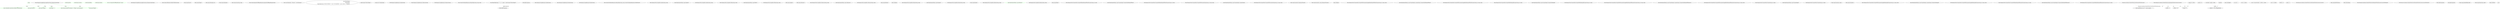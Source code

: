 digraph  {
d1 [cluster="Humanizer.CasingExtensions.ApplyCase(string, Humanizer.LetterCasing)", color=green, community=0, label=casing, prediction=0, span="19-19"];
d0 [cluster="Humanizer.CasingExtensions.ApplyCase(string, Humanizer.LetterCasing)", label="Entry Humanizer.CasingExtensions.ApplyCase(string, Humanizer.LetterCasing)", span="17-17"];
d2 [cluster="Humanizer.CasingExtensions.ApplyCase(string, Humanizer.LetterCasing)", color=green, community=0, label="LetterCasing.Title", prediction=1, span="21-21"];
d4 [cluster="Humanizer.CasingExtensions.ApplyCase(string, Humanizer.LetterCasing)", color=green, community=0, label="LetterCasing.LowerCase", prediction=2, span="24-24"];
d6 [cluster="Humanizer.CasingExtensions.ApplyCase(string, Humanizer.LetterCasing)", color=green, community=0, label="LetterCasing.AllCaps", prediction=3, span="27-27"];
d8 [cluster="Humanizer.CasingExtensions.ApplyCase(string, Humanizer.LetterCasing)", color=green, community=0, label="LetterCasing.Sentence", prediction=4, span="30-30"];
d12 [cluster="Humanizer.CasingExtensions.ApplyCase(string, Humanizer.LetterCasing)", color=green, community=0, label="throw new ArgumentOutOfRangeException(''casing'');", prediction=5, span="37-37"];
d3 [cluster="Humanizer.CasingExtensions.ApplyCase(string, Humanizer.LetterCasing)", color=green, community=0, label="return CultureInfo.CurrentCulture.TextInfo.ToTitleCase(input);", prediction=6, span="22-22"];
d13 [cluster="Humanizer.CasingExtensions.ApplyCase(string, Humanizer.LetterCasing)", label="Exit Humanizer.CasingExtensions.ApplyCase(string, Humanizer.LetterCasing)", span="17-17"];
d14 [cluster="System.Globalization.TextInfo.ToTitleCase(string)", label="Entry System.Globalization.TextInfo.ToTitleCase(string)", span="0-0"];
d5 [cluster="Humanizer.CasingExtensions.ApplyCase(string, Humanizer.LetterCasing)", color=green, community=0, label="return input.ToLower();", prediction=6, span="25-25"];
d15 [cluster="string.ToLower()", label="Entry string.ToLower()", span="0-0"];
d7 [cluster="Humanizer.CasingExtensions.ApplyCase(string, Humanizer.LetterCasing)", color=green, community=0, label="return input.ToUpper();", prediction=6, span="28-28"];
d16 [cluster="string.ToUpper()", label="Entry string.ToUpper()", span="0-0"];
d9 [cluster="Humanizer.CasingExtensions.ApplyCase(string, Humanizer.LetterCasing)", color=green, community=0, label="input.Length >= 1", prediction=6, span="31-31"];
d10 [cluster="Humanizer.CasingExtensions.ApplyCase(string, Humanizer.LetterCasing)", color=green, community=0, label="return String.Concat(input.Substring(0, 1).ToUpper(), input.Substring(1));", prediction=6, span="32-32"];
d11 [cluster="Humanizer.CasingExtensions.ApplyCase(string, Humanizer.LetterCasing)", color=green, community=0, label="return input.ToUpper();", prediction=6, span="34-34"];
d17 [cluster="string.Substring(int, int)", label="Entry string.Substring(int, int)", span="0-0"];
d18 [cluster="string.Substring(int)", label="Entry string.Substring(int)", span="0-0"];
d19 [cluster="string.Concat(string, string)", label="Entry string.Concat(string, string)", span="0-0"];
d20 [cluster="System.ArgumentOutOfRangeException.ArgumentOutOfRangeException(string)", label="Entry System.ArgumentOutOfRangeException.ArgumentOutOfRangeException(string)", span="0-0"];
d34 [cluster="Humanizer.CasingExtensions.Camelize(string)", label="return word.Substring(0, 1).ToLower() + word.Substring(1);", span="69-69"];
d37 [cluster="Humanizer.CasingExtensions.Underscore(string)", label="return Regex.Replace(\r\n                Regex.Replace(\r\n                    Regex.Replace(input, @''([A-Z]+)([A-Z][a-z])'', ''$1_$2''), @''([a-z\d])([A-Z])'', ''$1_$2''), @''[-\s]'', ''_'').ToLower();", span="79-81"];
d30 [cluster="lambda expression", label="match.Groups[1].Value.ToUpper()", span="58-58"];
d33 [cluster="Humanizer.CasingExtensions.Camelize(string)", label="string word = Pascalize(input)", span="68-68"];
d35 [cluster="Humanizer.CasingExtensions.Camelize(string)", label="Exit Humanizer.CasingExtensions.Camelize(string)", span="66-66"];
d36 [cluster="Humanizer.CasingExtensions.Underscore(string)", label="Entry Humanizer.CasingExtensions.Underscore(string)", span="77-77"];
d38 [cluster="Humanizer.CasingExtensions.Underscore(string)", label="Exit Humanizer.CasingExtensions.Underscore(string)", span="77-77"];
d39 [cluster="System.Text.RegularExpressions.Regex.Replace(string, string, string)", label="Entry System.Text.RegularExpressions.Regex.Replace(string, string, string)", span="0-0"];
d29 [cluster="lambda expression", label="Entry lambda expression", span="58-58"];
d31 [cluster="lambda expression", label="Exit lambda expression", span="58-58"];
d32 [cluster="Humanizer.CasingExtensions.Camelize(string)", label="Entry Humanizer.CasingExtensions.Camelize(string)", span="66-66"];
d25 [cluster="Humanizer.CasingExtensions.Pascalize(string)", label="Entry Humanizer.CasingExtensions.Pascalize(string)", span="56-56"];
d26 [cluster="Humanizer.CasingExtensions.Pascalize(string)", label="return Regex.Replace(input, ''(?:^|_)(.)'', match => match.Groups[1].Value.ToUpper());", span="58-58"];
d27 [cluster="Humanizer.CasingExtensions.Pascalize(string)", label="Exit Humanizer.CasingExtensions.Pascalize(string)", span="56-56"];
d28 [cluster="System.Text.RegularExpressions.Regex.Replace(string, string, System.Text.RegularExpressions.MatchEvaluator)", label="Entry System.Text.RegularExpressions.Regex.Replace(string, string, System.Text.RegularExpressions.MatchEvaluator)", span="0-0"];
m0_9 [cluster="Humanizer.Tests.CasingTests.Camelize(string, string)", file="CasingTests.cs", label="Entry Humanizer.Tests.CasingTests.Camelize(string, string)", span="40-40"];
m0_10 [cluster="Humanizer.Tests.CasingTests.Camelize(string, string)", file="CasingTests.cs", label="Assert.Equal(expectedOutput, input.Camelize())", span="42-42"];
m0_11 [cluster="Humanizer.Tests.CasingTests.Camelize(string, string)", file="CasingTests.cs", label="Exit Humanizer.Tests.CasingTests.Camelize(string, string)", span="40-40"];
m0_13 [cluster="Humanizer.Tests.CasingTests.Titleize(string, string)", file="CasingTests.cs", label="Entry Humanizer.Tests.CasingTests.Titleize(string, string)", span="53-53"];
m0_14 [cluster="Humanizer.Tests.CasingTests.Titleize(string, string)", file="CasingTests.cs", label="Assert.Equal(expectedOuput, input.Titleize())", span="55-55"];
m0_15 [cluster="Humanizer.Tests.CasingTests.Titleize(string, string)", file="CasingTests.cs", label="Exit Humanizer.Tests.CasingTests.Titleize(string, string)", span="53-53"];
m0_12 [cluster="string.Camelize()", file="CasingTests.cs", label="Entry string.Camelize()", span="66-66"];
m0_20 [cluster="string.Underscore()", file="CasingTests.cs", label="Entry string.Underscore()", span="77-77"];
m0_17 [cluster="Humanizer.Tests.CasingTests.Underscore(string, string)", file="CasingTests.cs", label="Entry Humanizer.Tests.CasingTests.Underscore(string, string)", span="64-64"];
m0_18 [cluster="Humanizer.Tests.CasingTests.Underscore(string, string)", file="CasingTests.cs", label="Assert.Equal(expectedOuput, input.Underscore())", span="66-66"];
m0_19 [cluster="Humanizer.Tests.CasingTests.Underscore(string, string)", file="CasingTests.cs", label="Exit Humanizer.Tests.CasingTests.Underscore(string, string)", span="64-64"];
m0_3 [cluster="string.Dasherize()", file="CasingTests.cs", label="Entry string.Dasherize()", span="89-89"];
m0_4 [cluster="Unk.Equal", file="CasingTests.cs", label="Entry Unk.Equal", span=""];
m0_5 [cluster="Humanizer.Tests.CasingTests.Pascalize(string, string)", file="CasingTests.cs", label="Entry Humanizer.Tests.CasingTests.Pascalize(string, string)", span="26-26"];
m0_6 [cluster="Humanizer.Tests.CasingTests.Pascalize(string, string)", file="CasingTests.cs", label="Assert.Equal(expectedOutput, input.Pascalize())", span="28-28"];
m0_7 [cluster="Humanizer.Tests.CasingTests.Pascalize(string, string)", file="CasingTests.cs", label="Exit Humanizer.Tests.CasingTests.Pascalize(string, string)", span="26-26"];
m0_8 [cluster="string.Pascalize()", file="CasingTests.cs", label="Entry string.Pascalize()", span="56-56"];
m0_0 [cluster="Humanizer.Tests.CasingTests.Dasherize(string, string)", file="CasingTests.cs", label="Entry Humanizer.Tests.CasingTests.Dasherize(string, string)", span="13-13"];
m0_1 [cluster="Humanizer.Tests.CasingTests.Dasherize(string, string)", color=green, community=0, file="CasingTests.cs", label="Assert.Equal(expectedOutput, input.Dasherize())", prediction=12, span="15-15"];
m0_2 [cluster="Humanizer.Tests.CasingTests.Dasherize(string, string)", file="CasingTests.cs", label="Exit Humanizer.Tests.CasingTests.Dasherize(string, string)", span="13-13"];
m0_16 [cluster="string.Titleize()", file="CasingTests.cs", label="Entry string.Titleize()", span="46-46"];
m1_12 [cluster="Humanizer.Tests.TruncatorTests.TruncateWithFixedNumberOfWordsTruncator(string, int, string)", file="InflectorExtensions.cs", label="Entry Humanizer.Tests.TruncatorTests.TruncateWithFixedNumberOfWordsTruncator(string, int, string)", span="51-51"];
m1_13 [cluster="Humanizer.Tests.TruncatorTests.TruncateWithFixedNumberOfWordsTruncator(string, int, string)", file="InflectorExtensions.cs", label="Assert.Equal(expectedOutput, input.Truncate(length, Truncator.FixedNumberOfWords))", span="53-53"];
m1_14 [cluster="Humanizer.Tests.TruncatorTests.TruncateWithFixedNumberOfWordsTruncator(string, int, string)", file="InflectorExtensions.cs", label="Exit Humanizer.Tests.TruncatorTests.TruncateWithFixedNumberOfWordsTruncator(string, int, string)", span="51-51"];
m1_15 [cluster="Humanizer.Tests.TruncatorTests.TruncateWithTruncationString(string, int, string, string)", file="InflectorExtensions.cs", label="Entry Humanizer.Tests.TruncatorTests.TruncateWithTruncationString(string, int, string, string)", span="65-65"];
m1_16 [cluster="Humanizer.Tests.TruncatorTests.TruncateWithTruncationString(string, int, string, string)", file="InflectorExtensions.cs", label="Assert.Equal(expectedOutput, input.Truncate(length, truncationString))", span="67-67"];
m1_17 [cluster="Humanizer.Tests.TruncatorTests.TruncateWithTruncationString(string, int, string, string)", file="InflectorExtensions.cs", label="Exit Humanizer.Tests.TruncatorTests.TruncateWithTruncationString(string, int, string, string)", span="65-65"];
m1_8 [cluster="string.Truncate(int, Humanizer.ITruncator)", file="InflectorExtensions.cs", label="Entry string.Truncate(int, Humanizer.ITruncator)", span="27-27"];
m1_22 [cluster="string.Truncate(int, string, Humanizer.ITruncator)", file="InflectorExtensions.cs", label="Entry string.Truncate(int, string, Humanizer.ITruncator)", span="52-52"];
m1_4 [cluster="Unk.Equal", file="InflectorExtensions.cs", label="Entry Unk.Equal", span=""];
m1_26 [cluster="Humanizer.Tests.TruncatorTests.TruncateWithTruncationStringAndFixedNumberOfWordsTruncator(string, int, string, string)", file="InflectorExtensions.cs", label="Entry Humanizer.Tests.TruncatorTests.TruncateWithTruncationStringAndFixedNumberOfWordsTruncator(string, int, string, string)", span="110-110"];
m1_27 [cluster="Humanizer.Tests.TruncatorTests.TruncateWithTruncationStringAndFixedNumberOfWordsTruncator(string, int, string, string)", file="InflectorExtensions.cs", label="Assert.Equal(expectedOutput, input.Truncate(length, truncationString, Truncator.FixedNumberOfWords))", span="112-112"];
m1_28 [cluster="Humanizer.Tests.TruncatorTests.TruncateWithTruncationStringAndFixedNumberOfWordsTruncator(string, int, string, string)", file="InflectorExtensions.cs", label="Exit Humanizer.Tests.TruncatorTests.TruncateWithTruncationStringAndFixedNumberOfWordsTruncator(string, int, string, string)", span="110-110"];
m1_5 [cluster="Humanizer.Tests.TruncatorTests.TruncateWithFixedLengthTruncator(string, int, string)", file="InflectorExtensions.cs", label="Entry Humanizer.Tests.TruncatorTests.TruncateWithFixedLengthTruncator(string, int, string)", span="26-26"];
m1_6 [cluster="Humanizer.Tests.TruncatorTests.TruncateWithFixedLengthTruncator(string, int, string)", file="InflectorExtensions.cs", label="Assert.Equal(expectedOutput, input.Truncate(length, Truncator.FixedLength))", span="28-28"];
m1_7 [cluster="Humanizer.Tests.TruncatorTests.TruncateWithFixedLengthTruncator(string, int, string)", file="InflectorExtensions.cs", label="Exit Humanizer.Tests.TruncatorTests.TruncateWithFixedLengthTruncator(string, int, string)", span="26-26"];
m1_23 [cluster="Humanizer.Tests.TruncatorTests.TruncateWithTruncationStringAndFixedNumberOfCharactersTruncator(string, int, string, string)", file="InflectorExtensions.cs", label="Entry Humanizer.Tests.TruncatorTests.TruncateWithTruncationStringAndFixedNumberOfCharactersTruncator(string, int, string, string)", span="95-95"];
m1_24 [cluster="Humanizer.Tests.TruncatorTests.TruncateWithTruncationStringAndFixedNumberOfCharactersTruncator(string, int, string, string)", file="InflectorExtensions.cs", label="Assert.Equal(expectedOutput, input.Truncate(length, truncationString, Truncator.FixedNumberOfCharacters))", span="97-97"];
m1_25 [cluster="Humanizer.Tests.TruncatorTests.TruncateWithTruncationStringAndFixedNumberOfCharactersTruncator(string, int, string, string)", file="InflectorExtensions.cs", label="Exit Humanizer.Tests.TruncatorTests.TruncateWithTruncationStringAndFixedNumberOfCharactersTruncator(string, int, string, string)", span="95-95"];
m1_0 [cluster="Humanizer.Tests.TruncatorTests.Truncate(string, int, string)", file="InflectorExtensions.cs", label="Entry Humanizer.Tests.TruncatorTests.Truncate(string, int, string)", span="14-14"];
m1_1 [cluster="Humanizer.Tests.TruncatorTests.Truncate(string, int, string)", file="InflectorExtensions.cs", label="Assert.Equal(expectedOutput, input.Truncate(length))", span="16-16"];
m1_2 [cluster="Humanizer.Tests.TruncatorTests.Truncate(string, int, string)", file="InflectorExtensions.cs", label="Exit Humanizer.Tests.TruncatorTests.Truncate(string, int, string)", span="14-14"];
m1_18 [cluster="string.Truncate(int, string)", file="InflectorExtensions.cs", label="Entry string.Truncate(int, string)", span="39-39"];
m1_3 [cluster="string.Truncate(int)", file="InflectorExtensions.cs", label="Entry string.Truncate(int)", span="15-15"];
m1_19 [cluster="Humanizer.Tests.TruncatorTests.TruncateWithTruncationStringAndFixedLengthTruncator(string, int, string, string)", file="InflectorExtensions.cs", label="Entry Humanizer.Tests.TruncatorTests.TruncateWithTruncationStringAndFixedLengthTruncator(string, int, string, string)", span="80-80"];
m1_20 [cluster="Humanizer.Tests.TruncatorTests.TruncateWithTruncationStringAndFixedLengthTruncator(string, int, string, string)", file="InflectorExtensions.cs", label="Assert.Equal(expectedOutput, input.Truncate(length, truncationString, Truncator.FixedLength))", span="82-82"];
m1_21 [cluster="Humanizer.Tests.TruncatorTests.TruncateWithTruncationStringAndFixedLengthTruncator(string, int, string, string)", file="InflectorExtensions.cs", label="Exit Humanizer.Tests.TruncatorTests.TruncateWithTruncationStringAndFixedLengthTruncator(string, int, string, string)", span="80-80"];
m1_9 [cluster="Humanizer.Tests.TruncatorTests.TruncateWithFixedNumberOfCharactersTruncator(string, int, string)", file="InflectorExtensions.cs", label="Entry Humanizer.Tests.TruncatorTests.TruncateWithFixedNumberOfCharactersTruncator(string, int, string)", span="38-38"];
m1_10 [cluster="Humanizer.Tests.TruncatorTests.TruncateWithFixedNumberOfCharactersTruncator(string, int, string)", file="InflectorExtensions.cs", label="Assert.Equal(expectedOutput, input.Truncate(length, Truncator.FixedNumberOfCharacters))", span="40-40"];
m1_11 [cluster="Humanizer.Tests.TruncatorTests.TruncateWithFixedNumberOfCharactersTruncator(string, int, string)", file="InflectorExtensions.cs", label="Exit Humanizer.Tests.TruncatorTests.TruncateWithFixedNumberOfCharactersTruncator(string, int, string)", span="38-38"];
m4_0 [cluster="Humanizer.Localisation.NumberToWords.DutchNumberToWordsConverter.Convert(int)", file="StringHumanizeExtensions.cs", label="Entry Humanizer.Localisation.NumberToWords.DutchNumberToWordsConverter.Convert(int)", span="33-33"];
m4_1 [cluster="Humanizer.Localisation.NumberToWords.DutchNumberToWordsConverter.Convert(int)", file="StringHumanizeExtensions.cs", label="number == 0", span="35-35"];
m4_3 [cluster="Humanizer.Localisation.NumberToWords.DutchNumberToWordsConverter.Convert(int)", file="StringHumanizeExtensions.cs", label="number < 0", span="38-38"];
m4_4 [cluster="Humanizer.Localisation.NumberToWords.DutchNumberToWordsConverter.Convert(int)", file="StringHumanizeExtensions.cs", label="return string.Format(''min {0}'', Convert(-number));", span="39-39"];
m4_7 [cluster="Humanizer.Localisation.NumberToWords.DutchNumberToWordsConverter.Convert(int)", file="StringHumanizeExtensions.cs", label="var divided = number / m.Value", span="45-45"];
m4_12 [cluster="Humanizer.Localisation.NumberToWords.DutchNumberToWordsConverter.Convert(int)", file="StringHumanizeExtensions.cs", label="number %= m.Value", span="55-55"];
m4_15 [cluster="Humanizer.Localisation.NumberToWords.DutchNumberToWordsConverter.Convert(int)", file="StringHumanizeExtensions.cs", label="number > 0", span="60-60"];
m4_16 [cluster="Humanizer.Localisation.NumberToWords.DutchNumberToWordsConverter.Convert(int)", file="StringHumanizeExtensions.cs", label="number < 20", span="62-62"];
m4_2 [cluster="Humanizer.Localisation.NumberToWords.DutchNumberToWordsConverter.Convert(int)", file="StringHumanizeExtensions.cs", label="return UnitsMap[0];", span="36-36"];
m4_5 [cluster="Humanizer.Localisation.NumberToWords.DutchNumberToWordsConverter.Convert(int)", file="StringHumanizeExtensions.cs", label="var word = ''''", span="41-41"];
m4_6 [cluster="Humanizer.Localisation.NumberToWords.DutchNumberToWordsConverter.Convert(int)", file="StringHumanizeExtensions.cs", label=Hunderds, span="43-43"];
m4_10 [cluster="Humanizer.Localisation.NumberToWords.DutchNumberToWordsConverter.Convert(int)", file="StringHumanizeExtensions.cs", label="word += m.Name", span="51-51"];
m4_11 [cluster="Humanizer.Localisation.NumberToWords.DutchNumberToWordsConverter.Convert(int)", file="StringHumanizeExtensions.cs", label="word += Convert(divided) + m.Prefix + m.Name", span="53-53"];
m4_9 [cluster="Humanizer.Localisation.NumberToWords.DutchNumberToWordsConverter.Convert(int)", file="StringHumanizeExtensions.cs", label="divided == 1 && !m.DisplayOneUnit", span="50-50"];
m4_14 [cluster="Humanizer.Localisation.NumberToWords.DutchNumberToWordsConverter.Convert(int)", file="StringHumanizeExtensions.cs", label="word += m.Postfix", span="57-57"];
m4_8 [cluster="Humanizer.Localisation.NumberToWords.DutchNumberToWordsConverter.Convert(int)", file="StringHumanizeExtensions.cs", label="divided <= 0", span="47-47"];
m4_13 [cluster="Humanizer.Localisation.NumberToWords.DutchNumberToWordsConverter.Convert(int)", file="StringHumanizeExtensions.cs", label="number > 0", span="56-56"];
m4_26 [cluster="Humanizer.Localisation.NumberToWords.DutchNumberToWordsConverter.Convert(int)", file="StringHumanizeExtensions.cs", label="Exit Humanizer.Localisation.NumberToWords.DutchNumberToWordsConverter.Convert(int)", span="33-33"];
m4_28 [cluster="string.EndsWith(string)", file="StringHumanizeExtensions.cs", label="Entry string.EndsWith(string)", span="0-0"];
m4_38 [cluster="Unk.Substring", file="StringHumanizeExtensions.cs", label="Entry Unk.Substring", span=""];
m4_29 [cluster="Humanizer.Localisation.NumberToWords.DutchNumberToWordsConverter.ConvertToOrdinal(int)", file="StringHumanizeExtensions.cs", label="Entry Humanizer.Localisation.NumberToWords.DutchNumberToWordsConverter.ConvertToOrdinal(int)", span="91-91"];
m4_36 [cluster="Humanizer.Localisation.NumberToWords.DutchNumberToWordsConverter.ConvertToOrdinal(int)", file="StringHumanizeExtensions.cs", label="Exit Humanizer.Localisation.NumberToWords.DutchNumberToWordsConverter.ConvertToOrdinal(int)", span="91-91"];
m4_40 [cluster="lambda expression", file="StringHumanizeExtensions.cs", label="Entry lambda expression", span="95-95"];
m4_42 [cluster="lambda expression", file="StringHumanizeExtensions.cs", label="Exit lambda expression", span="95-95"];
m4_39 [cluster="string.LastIndexOfAny(char[])", file="StringHumanizeExtensions.cs", label="Entry string.LastIndexOfAny(char[])", span="0-0"];
m4_27 [cluster="string.Format(string, object)", file="StringHumanizeExtensions.cs", label="Entry string.Format(string, object)", span="0-0"];
m4_37 [cluster="Unk.Where", file="StringHumanizeExtensions.cs", label="Entry Unk.Where", span=""];
m4_43 [file="StringHumanizeExtensions.cs", label="Humanizer.Localisation.NumberToWords.DutchNumberToWordsConverter", span=""];
m4_44 [file="StringHumanizeExtensions.cs", label=word, span=""];
d0 -> d3  [color=green, key=1, label=string, style=dashed];
d0 -> d5  [color=green, key=1, label=string, style=dashed];
d0 -> d7  [color=green, key=1, label=string, style=dashed];
d0 -> d9  [color=green, key=1, label=string, style=dashed];
d0 -> d10  [color=green, key=1, label=string, style=dashed];
d0 -> d11  [color=green, key=1, label=string, style=dashed];
d26 -> d29  [color=darkseagreen4, key=1, label="lambda expression", style=dashed];
m4_0 -> m4_3  [color=darkseagreen4, key=1, label=int, style=dashed];
m4_0 -> m4_4  [color=darkseagreen4, key=1, label=int, style=dashed];
m4_0 -> m4_15  [color=darkseagreen4, key=1, label=int, style=dashed];
m4_0 -> m4_16  [color=darkseagreen4, key=1, label=int, style=dashed];
m4_7 -> m4_9  [color=darkseagreen4, key=1, label=divided, style=dashed];
m4_12 -> m4_15  [color=darkseagreen4, key=1, label=int, style=dashed];
m4_12 -> m4_16  [color=darkseagreen4, key=1, label=int, style=dashed];
m4_6 -> m4_9  [color=darkseagreen4, key=1, label=m, style=dashed];
m4_43 -> m4_4  [color=darkseagreen4, key=1, label="Humanizer.Localisation.NumberToWords.DutchNumberToWordsConverter", style=dashed];
}
